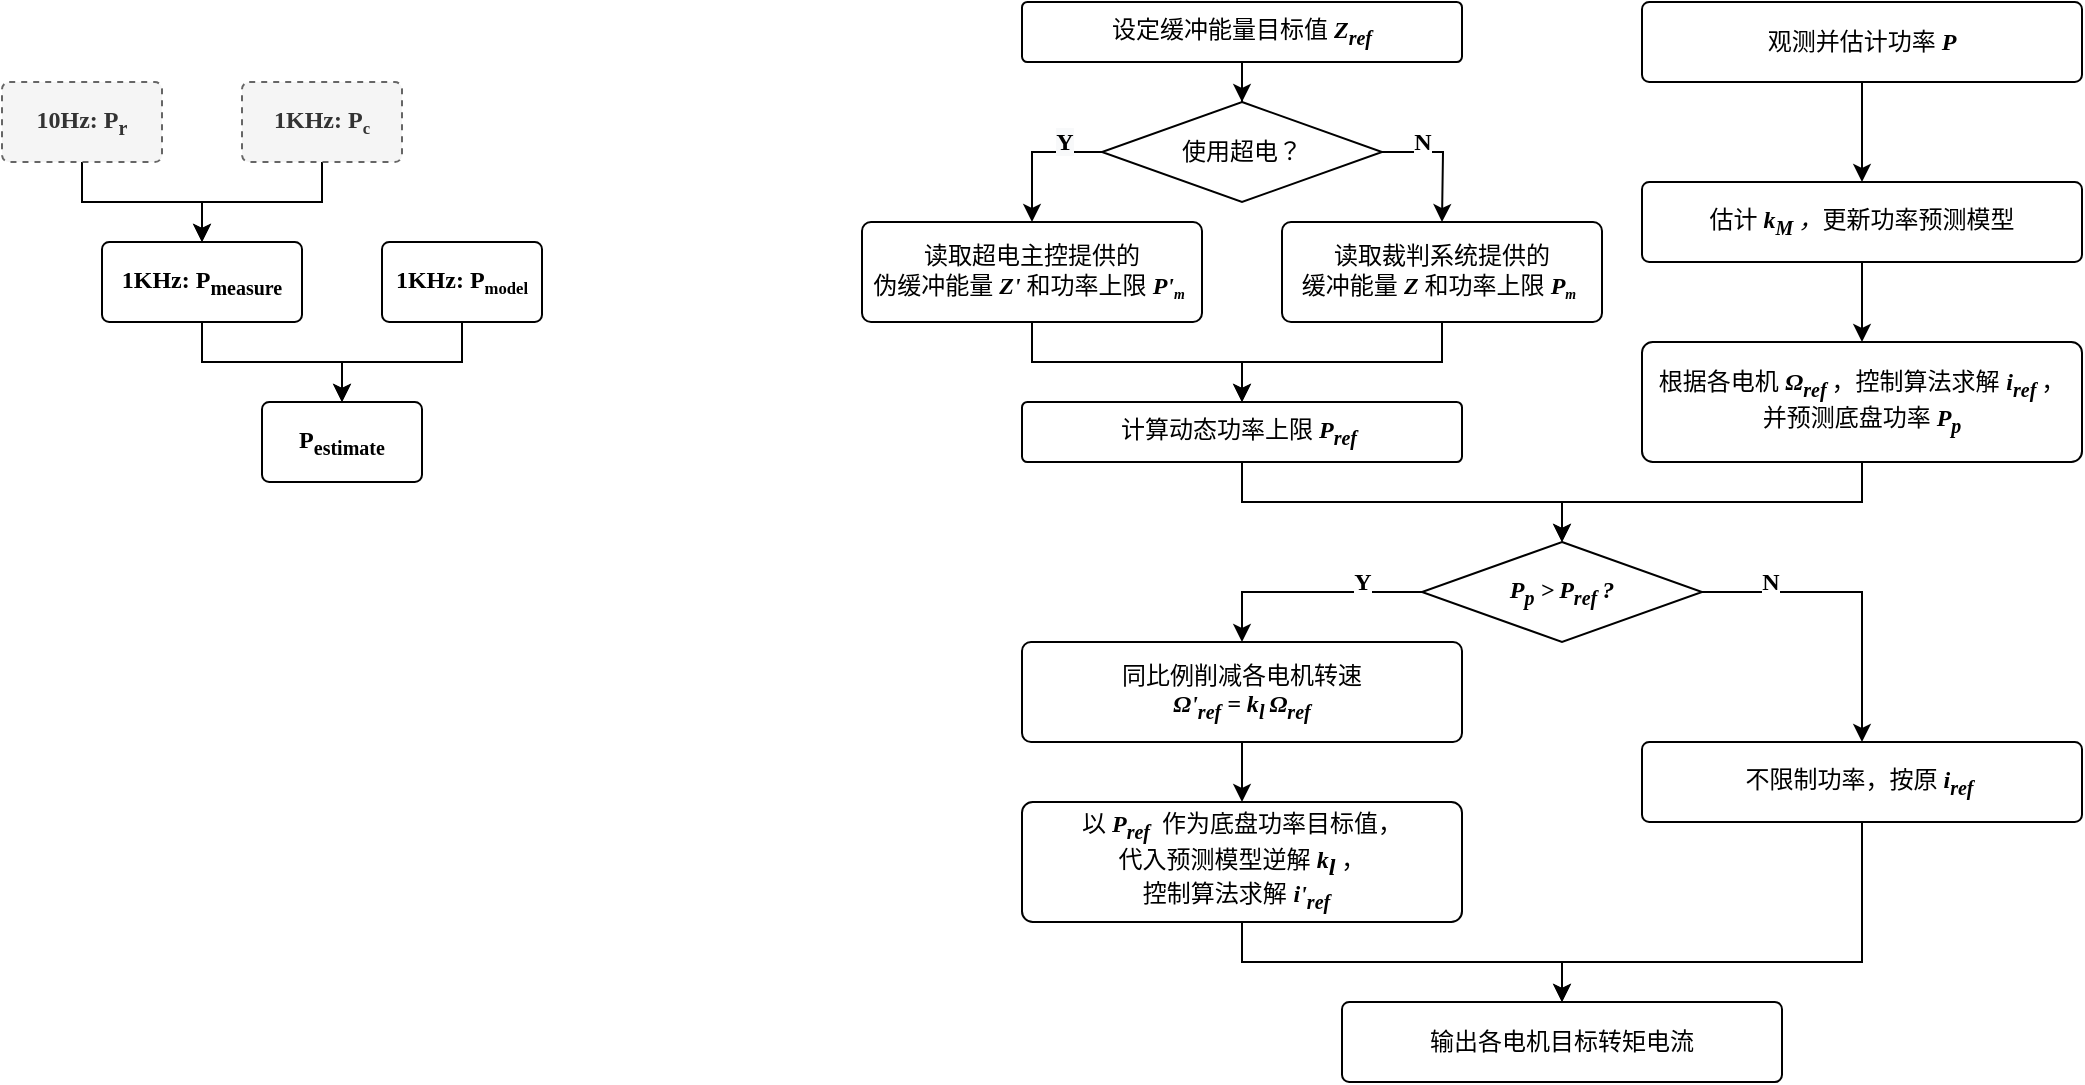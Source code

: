 <mxfile version="16.5.1" type="device"><diagram id="1JUzlGdLr2dy21FfQeqP" name="第 1 页"><mxGraphModel dx="1061" dy="532" grid="1" gridSize="10" guides="1" tooltips="1" connect="1" arrows="1" fold="1" page="1" pageScale="1" pageWidth="413" pageHeight="583" math="0" shadow="0"><root><mxCell id="0"/><mxCell id="1" parent="0"/><mxCell id="wGg67Sn6uG7jVzRMy5ms-11" style="edgeStyle=orthogonalEdgeStyle;rounded=0;orthogonalLoop=1;jettySize=auto;html=1;fontFamily=Times New Roman;" parent="1" source="A-UGhTJic_l5uZkz-2IG-3" target="wGg67Sn6uG7jVzRMy5ms-10" edge="1"><mxGeometry relative="1" as="geometry"/></mxCell><mxCell id="A-UGhTJic_l5uZkz-2IG-3" value="&lt;font face=&quot;华文中宋&quot;&gt;设定缓冲能量目标值&amp;nbsp;&lt;/font&gt;&lt;i&gt;&lt;font face=&quot;Times New Roman&quot;&gt;&lt;b&gt;Z&lt;sub&gt;ref&lt;/sub&gt;&lt;/b&gt;&lt;/font&gt;&lt;/i&gt;" style="rounded=1;whiteSpace=wrap;html=1;arcSize=9;" parent="1" vertex="1"><mxGeometry x="140" y="10" width="220" height="30" as="geometry"/></mxCell><mxCell id="A-UGhTJic_l5uZkz-2IG-12" style="edgeStyle=orthogonalEdgeStyle;rounded=0;orthogonalLoop=1;jettySize=auto;html=1;fontFamily=Times New Roman;" parent="1" source="A-UGhTJic_l5uZkz-2IG-6" target="A-UGhTJic_l5uZkz-2IG-11" edge="1"><mxGeometry relative="1" as="geometry"/></mxCell><mxCell id="A-UGhTJic_l5uZkz-2IG-6" value="&lt;font face=&quot;华文中宋&quot;&gt;估计 &lt;/font&gt;&lt;b style=&quot;font-style: italic&quot;&gt;&lt;font face=&quot;Times New Roman&quot;&gt;k&lt;sub&gt;M&amp;nbsp;&lt;/sub&gt;&lt;/font&gt;&lt;/b&gt;&lt;font face=&quot;华文中宋&quot;&gt;&lt;i&gt;，&lt;/i&gt;更新&lt;/font&gt;&lt;font face=&quot;华文中宋&quot;&gt;功率预测模型&lt;/font&gt;" style="rounded=1;whiteSpace=wrap;html=1;arcSize=9;" parent="1" vertex="1"><mxGeometry x="450" y="100" width="220" height="40" as="geometry"/></mxCell><mxCell id="A-UGhTJic_l5uZkz-2IG-8" style="edgeStyle=orthogonalEdgeStyle;rounded=0;orthogonalLoop=1;jettySize=auto;html=1;entryX=0.5;entryY=0;entryDx=0;entryDy=0;fontFamily=Times New Roman;" parent="1" source="A-UGhTJic_l5uZkz-2IG-7" target="A-UGhTJic_l5uZkz-2IG-6" edge="1"><mxGeometry relative="1" as="geometry"/></mxCell><mxCell id="A-UGhTJic_l5uZkz-2IG-7" value="&lt;font face=&quot;华文中宋&quot;&gt;观测并估计功率 &lt;/font&gt;&lt;i&gt;&lt;b&gt;&lt;font face=&quot;Times New Roman&quot;&gt;P&lt;/font&gt;&lt;/b&gt;&lt;/i&gt;" style="rounded=1;whiteSpace=wrap;html=1;arcSize=9;" parent="1" vertex="1"><mxGeometry x="450" y="10" width="220" height="40" as="geometry"/></mxCell><mxCell id="wGg67Sn6uG7jVzRMy5ms-26" style="edgeStyle=orthogonalEdgeStyle;rounded=0;orthogonalLoop=1;jettySize=auto;html=1;entryX=0.5;entryY=0;entryDx=0;entryDy=0;fontFamily=Times New Roman;fontSize=12;" parent="1" source="A-UGhTJic_l5uZkz-2IG-11" target="A-UGhTJic_l5uZkz-2IG-13" edge="1"><mxGeometry relative="1" as="geometry"/></mxCell><mxCell id="A-UGhTJic_l5uZkz-2IG-11" value="&lt;font face=&quot;华文中宋&quot;&gt;根据各电机&lt;/font&gt;&lt;i&gt;&amp;nbsp;&lt;font face=&quot;Times New Roman&quot;&gt;&lt;b&gt;Ω&lt;sub&gt;ref&amp;nbsp;&lt;/sub&gt;&lt;/b&gt;&lt;/font&gt;&lt;/i&gt;&lt;font face=&quot;华文中宋&quot;&gt;，控制算法求解&lt;/font&gt;&lt;i&gt;&amp;nbsp;&lt;b&gt;&lt;font face=&quot;Times New Roman&quot;&gt;i&lt;sub&gt;ref&amp;nbsp;&lt;/sub&gt;&lt;/font&gt;&lt;/b&gt;&lt;/i&gt;&lt;font face=&quot;华文中宋&quot;&gt;，&lt;br&gt;并预测底盘功率 &lt;/font&gt;&lt;b&gt;&lt;i&gt;&lt;font face=&quot;Times New Roman&quot;&gt;P&lt;sub&gt;p&lt;/sub&gt;&lt;/font&gt;&lt;/i&gt;&lt;/b&gt;" style="rounded=1;whiteSpace=wrap;html=1;arcSize=9;" parent="1" vertex="1"><mxGeometry x="450" y="180" width="220" height="60" as="geometry"/></mxCell><mxCell id="A-UGhTJic_l5uZkz-2IG-17" style="edgeStyle=orthogonalEdgeStyle;rounded=0;orthogonalLoop=1;jettySize=auto;html=1;entryX=0.5;entryY=0;entryDx=0;entryDy=0;fontFamily=Times New Roman;exitX=0;exitY=0.5;exitDx=0;exitDy=0;" parent="1" source="A-UGhTJic_l5uZkz-2IG-13" target="wGg67Sn6uG7jVzRMy5ms-1" edge="1"><mxGeometry relative="1" as="geometry"/></mxCell><mxCell id="A-UGhTJic_l5uZkz-2IG-18" value="Y" style="edgeLabel;html=1;align=center;verticalAlign=middle;resizable=0;points=[];fontFamily=Times New Roman;fontSize=12;fontStyle=1" parent="A-UGhTJic_l5uZkz-2IG-17" vertex="1" connectable="0"><mxGeometry x="-0.311" relative="1" as="geometry"><mxPoint x="9" y="-5" as="offset"/></mxGeometry></mxCell><mxCell id="A-UGhTJic_l5uZkz-2IG-21" style="edgeStyle=orthogonalEdgeStyle;rounded=0;orthogonalLoop=1;jettySize=auto;html=1;fontFamily=Times New Roman;fontSize=14;exitX=1;exitY=0.5;exitDx=0;exitDy=0;entryX=0.5;entryY=0;entryDx=0;entryDy=0;" parent="1" source="A-UGhTJic_l5uZkz-2IG-13" target="A-UGhTJic_l5uZkz-2IG-16" edge="1"><mxGeometry relative="1" as="geometry"/></mxCell><mxCell id="A-UGhTJic_l5uZkz-2IG-23" value="N" style="edgeLabel;html=1;align=center;verticalAlign=middle;resizable=0;points=[];fontSize=12;fontFamily=Times New Roman;fontStyle=1" parent="A-UGhTJic_l5uZkz-2IG-21" vertex="1" connectable="0"><mxGeometry x="-0.322" y="-1" relative="1" as="geometry"><mxPoint x="-19" y="-6" as="offset"/></mxGeometry></mxCell><mxCell id="A-UGhTJic_l5uZkz-2IG-13" value="&lt;b style=&quot;font-family: &amp;#34;helvetica&amp;#34;&quot;&gt;&lt;i&gt;&lt;font face=&quot;Times New Roman&quot;&gt;P&lt;sub&gt;p&lt;/sub&gt; &amp;gt;&lt;sub&gt;&amp;nbsp;&lt;/sub&gt;&lt;/font&gt;&lt;/i&gt;&lt;/b&gt;&lt;b style=&quot;font-family: &amp;#34;helvetica&amp;#34;&quot;&gt;&lt;font face=&quot;Times New Roman&quot;&gt;&lt;i&gt;P&lt;sub&gt;ref &lt;/sub&gt;?&lt;/i&gt;&lt;/font&gt;&lt;/b&gt;" style="rhombus;whiteSpace=wrap;html=1;fontFamily=Times New Roman;" parent="1" vertex="1"><mxGeometry x="340" y="280" width="140" height="50" as="geometry"/></mxCell><mxCell id="wGg67Sn6uG7jVzRMy5ms-31" style="edgeStyle=orthogonalEdgeStyle;rounded=0;orthogonalLoop=1;jettySize=auto;html=1;entryX=0.5;entryY=0;entryDx=0;entryDy=0;fontFamily=Times New Roman;fontSize=12;" parent="1" source="A-UGhTJic_l5uZkz-2IG-16" target="wGg67Sn6uG7jVzRMy5ms-28" edge="1"><mxGeometry relative="1" as="geometry"><Array as="points"><mxPoint x="560" y="490"/><mxPoint x="410" y="490"/></Array></mxGeometry></mxCell><mxCell id="A-UGhTJic_l5uZkz-2IG-16" value="&lt;font face=&quot;华文中宋&quot;&gt;不限制功率，按原&amp;nbsp;&lt;/font&gt;&lt;i&gt;&lt;b&gt;&lt;font face=&quot;Times New Roman&quot;&gt;i&lt;sub&gt;ref&amp;nbsp;&lt;/sub&gt;&lt;/font&gt;&lt;/b&gt;&lt;/i&gt;" style="rounded=1;whiteSpace=wrap;html=1;arcSize=9;" parent="1" vertex="1"><mxGeometry x="450" y="380" width="220" height="40" as="geometry"/></mxCell><mxCell id="wGg67Sn6uG7jVzRMy5ms-29" style="edgeStyle=orthogonalEdgeStyle;rounded=0;orthogonalLoop=1;jettySize=auto;html=1;entryX=0.5;entryY=0;entryDx=0;entryDy=0;fontFamily=Times New Roman;fontSize=12;" parent="1" source="A-UGhTJic_l5uZkz-2IG-20" target="wGg67Sn6uG7jVzRMy5ms-28" edge="1"><mxGeometry relative="1" as="geometry"/></mxCell><mxCell id="A-UGhTJic_l5uZkz-2IG-20" value="&lt;div&gt;&lt;font face=&quot;华文中宋&quot;&gt;以&amp;nbsp;&lt;/font&gt;&lt;font face=&quot;Times New Roman&quot; style=&quot;font-weight: bold&quot;&gt;&lt;i&gt;P&lt;sub&gt;ref&lt;/sub&gt;&lt;/i&gt;&amp;nbsp;&amp;nbsp;&lt;/font&gt;&lt;font face=&quot;华文中宋&quot;&gt;作为底盘功率目标值，&lt;/font&gt;&lt;/div&gt;&lt;div&gt;&lt;font face=&quot;华文中宋&quot;&gt;代入预测模型逆解 &lt;/font&gt;&lt;i style=&quot;font-family: &amp;#34;times new roman&amp;#34; ; font-weight: bold&quot;&gt;k&lt;/i&gt;&lt;i style=&quot;vertical-align: sub ; font-family: &amp;#34;times new roman&amp;#34; ; font-weight: bold&quot;&gt;l&amp;nbsp;&lt;/i&gt;&lt;font face=&quot;华文中宋&quot;&gt;，&lt;/font&gt;&lt;/div&gt;&lt;div&gt;&lt;font face=&quot;华文中宋&quot;&gt;控制算法求解&lt;/font&gt;&lt;i&gt;&amp;nbsp;&lt;b&gt;&lt;font face=&quot;Times New Roman&quot;&gt;i'&lt;sub&gt;ref&amp;nbsp;&lt;/sub&gt;&lt;/font&gt;&lt;font face=&quot;Times New Roman&quot;&gt;&amp;nbsp;&lt;/font&gt;&lt;/b&gt;&lt;/i&gt;&lt;/div&gt;" style="rounded=1;whiteSpace=wrap;html=1;arcSize=9;align=center;spacing=2;verticalAlign=middle;labelPosition=center;verticalLabelPosition=middle;" parent="1" vertex="1"><mxGeometry x="140" y="410" width="220" height="60" as="geometry"/></mxCell><mxCell id="wGg67Sn6uG7jVzRMy5ms-3" style="edgeStyle=orthogonalEdgeStyle;rounded=0;orthogonalLoop=1;jettySize=auto;html=1;entryX=0.5;entryY=0;entryDx=0;entryDy=0;fontFamily=Times New Roman;" parent="1" source="wGg67Sn6uG7jVzRMy5ms-1" target="A-UGhTJic_l5uZkz-2IG-20" edge="1"><mxGeometry relative="1" as="geometry"/></mxCell><mxCell id="wGg67Sn6uG7jVzRMy5ms-1" value="&lt;div&gt;&lt;span&gt;&lt;font face=&quot;华文中宋&quot;&gt;同比例削减各电机转速&lt;/font&gt;&lt;/span&gt;&lt;/div&gt;&lt;div&gt;&lt;i&gt;&lt;font face=&quot;Times New Roman&quot;&gt;&lt;b&gt;Ω'&lt;sub&gt;ref&lt;/sub&gt;&amp;nbsp;= k&lt;sub&gt;l&amp;nbsp;&lt;/sub&gt;Ω&lt;sub&gt;ref&lt;/sub&gt;&lt;/b&gt;&lt;/font&gt;&lt;/i&gt;&lt;/div&gt;" style="rounded=1;whiteSpace=wrap;html=1;arcSize=9;align=center;spacing=2;verticalAlign=middle;labelPosition=center;verticalLabelPosition=middle;" parent="1" vertex="1"><mxGeometry x="140" y="330" width="220" height="50" as="geometry"/></mxCell><mxCell id="wGg67Sn6uG7jVzRMy5ms-12" style="edgeStyle=orthogonalEdgeStyle;rounded=0;orthogonalLoop=1;jettySize=auto;html=1;fontFamily=Times New Roman;exitX=0;exitY=0.5;exitDx=0;exitDy=0;entryX=0.5;entryY=0;entryDx=0;entryDy=0;" parent="1" source="wGg67Sn6uG7jVzRMy5ms-10" target="wGg67Sn6uG7jVzRMy5ms-14" edge="1"><mxGeometry relative="1" as="geometry"><mxPoint x="140" y="70" as="targetPoint"/></mxGeometry></mxCell><mxCell id="wGg67Sn6uG7jVzRMy5ms-19" value="&lt;span style=&quot;font-size: 12px; font-weight: 700; background-color: rgb(248, 249, 250);&quot;&gt;Y&lt;/span&gt;" style="edgeLabel;html=1;align=center;verticalAlign=middle;resizable=0;points=[];fontFamily=Times New Roman;fontSize=12;" parent="wGg67Sn6uG7jVzRMy5ms-12" vertex="1" connectable="0"><mxGeometry x="-0.694" y="-1" relative="1" as="geometry"><mxPoint x="-9" y="-4" as="offset"/></mxGeometry></mxCell><mxCell id="wGg67Sn6uG7jVzRMy5ms-16" style="edgeStyle=orthogonalEdgeStyle;rounded=0;orthogonalLoop=1;jettySize=auto;html=1;fontFamily=Times New Roman;exitX=1;exitY=0.5;exitDx=0;exitDy=0;exitPerimeter=0;" parent="1" source="wGg67Sn6uG7jVzRMy5ms-10" edge="1"><mxGeometry relative="1" as="geometry"><mxPoint x="350" y="120" as="targetPoint"/></mxGeometry></mxCell><mxCell id="wGg67Sn6uG7jVzRMy5ms-23" value="N" style="edgeLabel;html=1;align=center;verticalAlign=middle;resizable=0;points=[];fontSize=12;fontFamily=Times New Roman;fontStyle=1" parent="wGg67Sn6uG7jVzRMy5ms-16" vertex="1" connectable="0"><mxGeometry x="-0.386" relative="1" as="geometry"><mxPoint y="-5" as="offset"/></mxGeometry></mxCell><mxCell id="wGg67Sn6uG7jVzRMy5ms-10" value="&lt;font face=&quot;华文中宋&quot;&gt;使用超电？&lt;/font&gt;" style="rhombus;whiteSpace=wrap;html=1;fontFamily=Times New Roman;" parent="1" vertex="1"><mxGeometry x="180" y="60" width="140" height="50" as="geometry"/></mxCell><mxCell id="wGg67Sn6uG7jVzRMy5ms-25" style="edgeStyle=orthogonalEdgeStyle;rounded=0;orthogonalLoop=1;jettySize=auto;html=1;entryX=0.5;entryY=0;entryDx=0;entryDy=0;fontFamily=Times New Roman;fontSize=12;" parent="1" source="wGg67Sn6uG7jVzRMy5ms-13" target="A-UGhTJic_l5uZkz-2IG-13" edge="1"><mxGeometry relative="1" as="geometry"/></mxCell><mxCell id="wGg67Sn6uG7jVzRMy5ms-13" value="&lt;font face=&quot;华文中宋&quot;&gt;计算动态功率上限 &lt;/font&gt;&lt;b&gt;&lt;font face=&quot;Times New Roman&quot;&gt;&lt;i&gt;P&lt;sub&gt;ref&lt;/sub&gt;&lt;/i&gt;&amp;nbsp;&lt;/font&gt;&lt;/b&gt;" style="rounded=1;whiteSpace=wrap;html=1;arcSize=9;" parent="1" vertex="1"><mxGeometry x="140" y="210" width="220" height="30" as="geometry"/></mxCell><mxCell id="wGg67Sn6uG7jVzRMy5ms-20" style="edgeStyle=orthogonalEdgeStyle;rounded=0;orthogonalLoop=1;jettySize=auto;html=1;entryX=0.5;entryY=0;entryDx=0;entryDy=0;fontFamily=Times New Roman;fontSize=12;" parent="1" source="wGg67Sn6uG7jVzRMy5ms-14" target="wGg67Sn6uG7jVzRMy5ms-13" edge="1"><mxGeometry relative="1" as="geometry"><Array as="points"><mxPoint x="145" y="190"/><mxPoint x="250" y="190"/></Array></mxGeometry></mxCell><mxCell id="wGg67Sn6uG7jVzRMy5ms-14" value="&lt;font face=&quot;华文中宋&quot;&gt;读取超电主控提供的&lt;br&gt;伪缓冲能量 &lt;/font&gt;&lt;font face=&quot;Times New Roman&quot;&gt;&lt;b&gt;&lt;i&gt;Z'&amp;nbsp;&lt;/i&gt;&lt;/b&gt;&lt;/font&gt;&lt;font face=&quot;华文中宋&quot;&gt;和&lt;/font&gt;&lt;font face=&quot;华文中宋&quot;&gt;功率上限&amp;nbsp;&lt;/font&gt;&lt;font face=&quot;Times New Roman&quot;&gt;&lt;b&gt;&lt;i&gt;P'&lt;span style=&quot;font-size: 8.333px&quot;&gt;&lt;sub&gt;m&lt;/sub&gt;&lt;/span&gt;&lt;/i&gt;&lt;/b&gt;&amp;nbsp;&lt;/font&gt;" style="rounded=1;whiteSpace=wrap;html=1;arcSize=9;" parent="1" vertex="1"><mxGeometry x="60" y="120" width="170" height="50" as="geometry"/></mxCell><mxCell id="wGg67Sn6uG7jVzRMy5ms-21" style="edgeStyle=orthogonalEdgeStyle;rounded=0;orthogonalLoop=1;jettySize=auto;html=1;entryX=0.5;entryY=0;entryDx=0;entryDy=0;fontFamily=Times New Roman;fontSize=12;exitX=0.5;exitY=1;exitDx=0;exitDy=0;" parent="1" source="wGg67Sn6uG7jVzRMy5ms-15" target="wGg67Sn6uG7jVzRMy5ms-13" edge="1"><mxGeometry relative="1" as="geometry"><Array as="points"><mxPoint x="350" y="190"/><mxPoint x="250" y="190"/></Array></mxGeometry></mxCell><mxCell id="wGg67Sn6uG7jVzRMy5ms-15" value="&lt;font face=&quot;华文中宋&quot;&gt;读取裁判系统提供的&lt;br&gt;&lt;/font&gt;&lt;font face=&quot;华文中宋&quot;&gt;缓冲能量 &lt;/font&gt;&lt;font face=&quot;Times New Roman&quot;&gt;&lt;b&gt;&lt;i&gt;Z&lt;/i&gt;&lt;/b&gt;&amp;nbsp;&lt;/font&gt;&lt;font face=&quot;华文中宋&quot;&gt;和&lt;/font&gt;&lt;font face=&quot;华文中宋&quot;&gt;功率上限&amp;nbsp;&lt;/font&gt;&lt;font face=&quot;Times New Roman&quot;&gt;&lt;b&gt;&lt;i&gt;P&lt;span style=&quot;font-size: 8.333px&quot;&gt;&lt;sub&gt;m&lt;/sub&gt;&lt;/span&gt;&lt;/i&gt;&lt;/b&gt;&amp;nbsp;&lt;/font&gt;" style="rounded=1;whiteSpace=wrap;html=1;arcSize=9;" parent="1" vertex="1"><mxGeometry x="270" y="120" width="160" height="50" as="geometry"/></mxCell><mxCell id="wGg67Sn6uG7jVzRMy5ms-28" value="&lt;font face=&quot;华文中宋&quot;&gt;输出各电机目标&lt;span&gt;转矩电流&lt;/span&gt;&lt;/font&gt;" style="rounded=1;whiteSpace=wrap;html=1;arcSize=9;" parent="1" vertex="1"><mxGeometry x="300" y="510" width="220" height="40" as="geometry"/></mxCell><mxCell id="ijtGktYICnmz4lDvd2IM-4" style="edgeStyle=orthogonalEdgeStyle;rounded=0;orthogonalLoop=1;jettySize=auto;html=1;exitX=0.5;exitY=1;exitDx=0;exitDy=0;entryX=0.5;entryY=0;entryDx=0;entryDy=0;" edge="1" parent="1" source="ijtGktYICnmz4lDvd2IM-1" target="ijtGktYICnmz4lDvd2IM-7"><mxGeometry relative="1" as="geometry"><mxPoint x="-280" y="140" as="targetPoint"/></mxGeometry></mxCell><mxCell id="ijtGktYICnmz4lDvd2IM-1" value="&lt;font face=&quot;Times New Roman&quot;&gt;&lt;b&gt;10Hz: P&lt;sub&gt;r&lt;/sub&gt;&lt;/b&gt;&lt;/font&gt;" style="rounded=1;whiteSpace=wrap;html=1;arcSize=9;fillColor=#f5f5f5;fontColor=#333333;strokeColor=#666666;dashed=1;" vertex="1" parent="1"><mxGeometry x="-370" y="50" width="80" height="40" as="geometry"/></mxCell><mxCell id="ijtGktYICnmz4lDvd2IM-5" style="edgeStyle=orthogonalEdgeStyle;rounded=0;orthogonalLoop=1;jettySize=auto;html=1;exitX=0.5;exitY=1;exitDx=0;exitDy=0;entryX=0.5;entryY=0;entryDx=0;entryDy=0;" edge="1" parent="1" source="ijtGktYICnmz4lDvd2IM-2" target="ijtGktYICnmz4lDvd2IM-7"><mxGeometry relative="1" as="geometry"><mxPoint x="-280" y="140" as="targetPoint"/></mxGeometry></mxCell><mxCell id="ijtGktYICnmz4lDvd2IM-2" value="&lt;font face=&quot;Times New Roman&quot;&gt;&lt;b&gt;1KHz: P&lt;span style=&quot;font-size: 10px&quot;&gt;&lt;sub&gt;c&lt;/sub&gt;&lt;/span&gt;&lt;/b&gt;&lt;/font&gt;" style="rounded=1;whiteSpace=wrap;html=1;arcSize=9;fillColor=#f5f5f5;fontColor=#333333;strokeColor=#666666;dashed=1;" vertex="1" parent="1"><mxGeometry x="-250" y="50" width="80" height="40" as="geometry"/></mxCell><mxCell id="ijtGktYICnmz4lDvd2IM-11" style="edgeStyle=orthogonalEdgeStyle;rounded=0;orthogonalLoop=1;jettySize=auto;html=1;" edge="1" parent="1" source="ijtGktYICnmz4lDvd2IM-3" target="ijtGktYICnmz4lDvd2IM-9"><mxGeometry relative="1" as="geometry"/></mxCell><mxCell id="ijtGktYICnmz4lDvd2IM-3" value="&lt;font face=&quot;Times New Roman&quot;&gt;&lt;b&gt;1KHz: P&lt;span style=&quot;font-size: 10px&quot;&gt;&lt;sub&gt;model&lt;/sub&gt;&lt;/span&gt;&lt;/b&gt;&lt;/font&gt;" style="rounded=1;whiteSpace=wrap;html=1;arcSize=9;" vertex="1" parent="1"><mxGeometry x="-180" y="130" width="80" height="40" as="geometry"/></mxCell><mxCell id="ijtGktYICnmz4lDvd2IM-10" style="edgeStyle=orthogonalEdgeStyle;rounded=0;orthogonalLoop=1;jettySize=auto;html=1;entryX=0.5;entryY=0;entryDx=0;entryDy=0;" edge="1" parent="1" source="ijtGktYICnmz4lDvd2IM-7" target="ijtGktYICnmz4lDvd2IM-9"><mxGeometry relative="1" as="geometry"/></mxCell><mxCell id="ijtGktYICnmz4lDvd2IM-7" value="&lt;font face=&quot;Times New Roman&quot;&gt;&lt;b&gt;1KHz: P&lt;sub&gt;measure&lt;/sub&gt;&lt;/b&gt;&lt;/font&gt;" style="rounded=1;whiteSpace=wrap;html=1;arcSize=9;" vertex="1" parent="1"><mxGeometry x="-320" y="130" width="100" height="40" as="geometry"/></mxCell><mxCell id="ijtGktYICnmz4lDvd2IM-9" value="&lt;font face=&quot;Times New Roman&quot;&gt;&lt;b&gt;P&lt;sub&gt;estimate&lt;/sub&gt;&lt;/b&gt;&lt;/font&gt;" style="rounded=1;whiteSpace=wrap;html=1;arcSize=9;" vertex="1" parent="1"><mxGeometry x="-240" y="210" width="80" height="40" as="geometry"/></mxCell></root></mxGraphModel></diagram></mxfile>